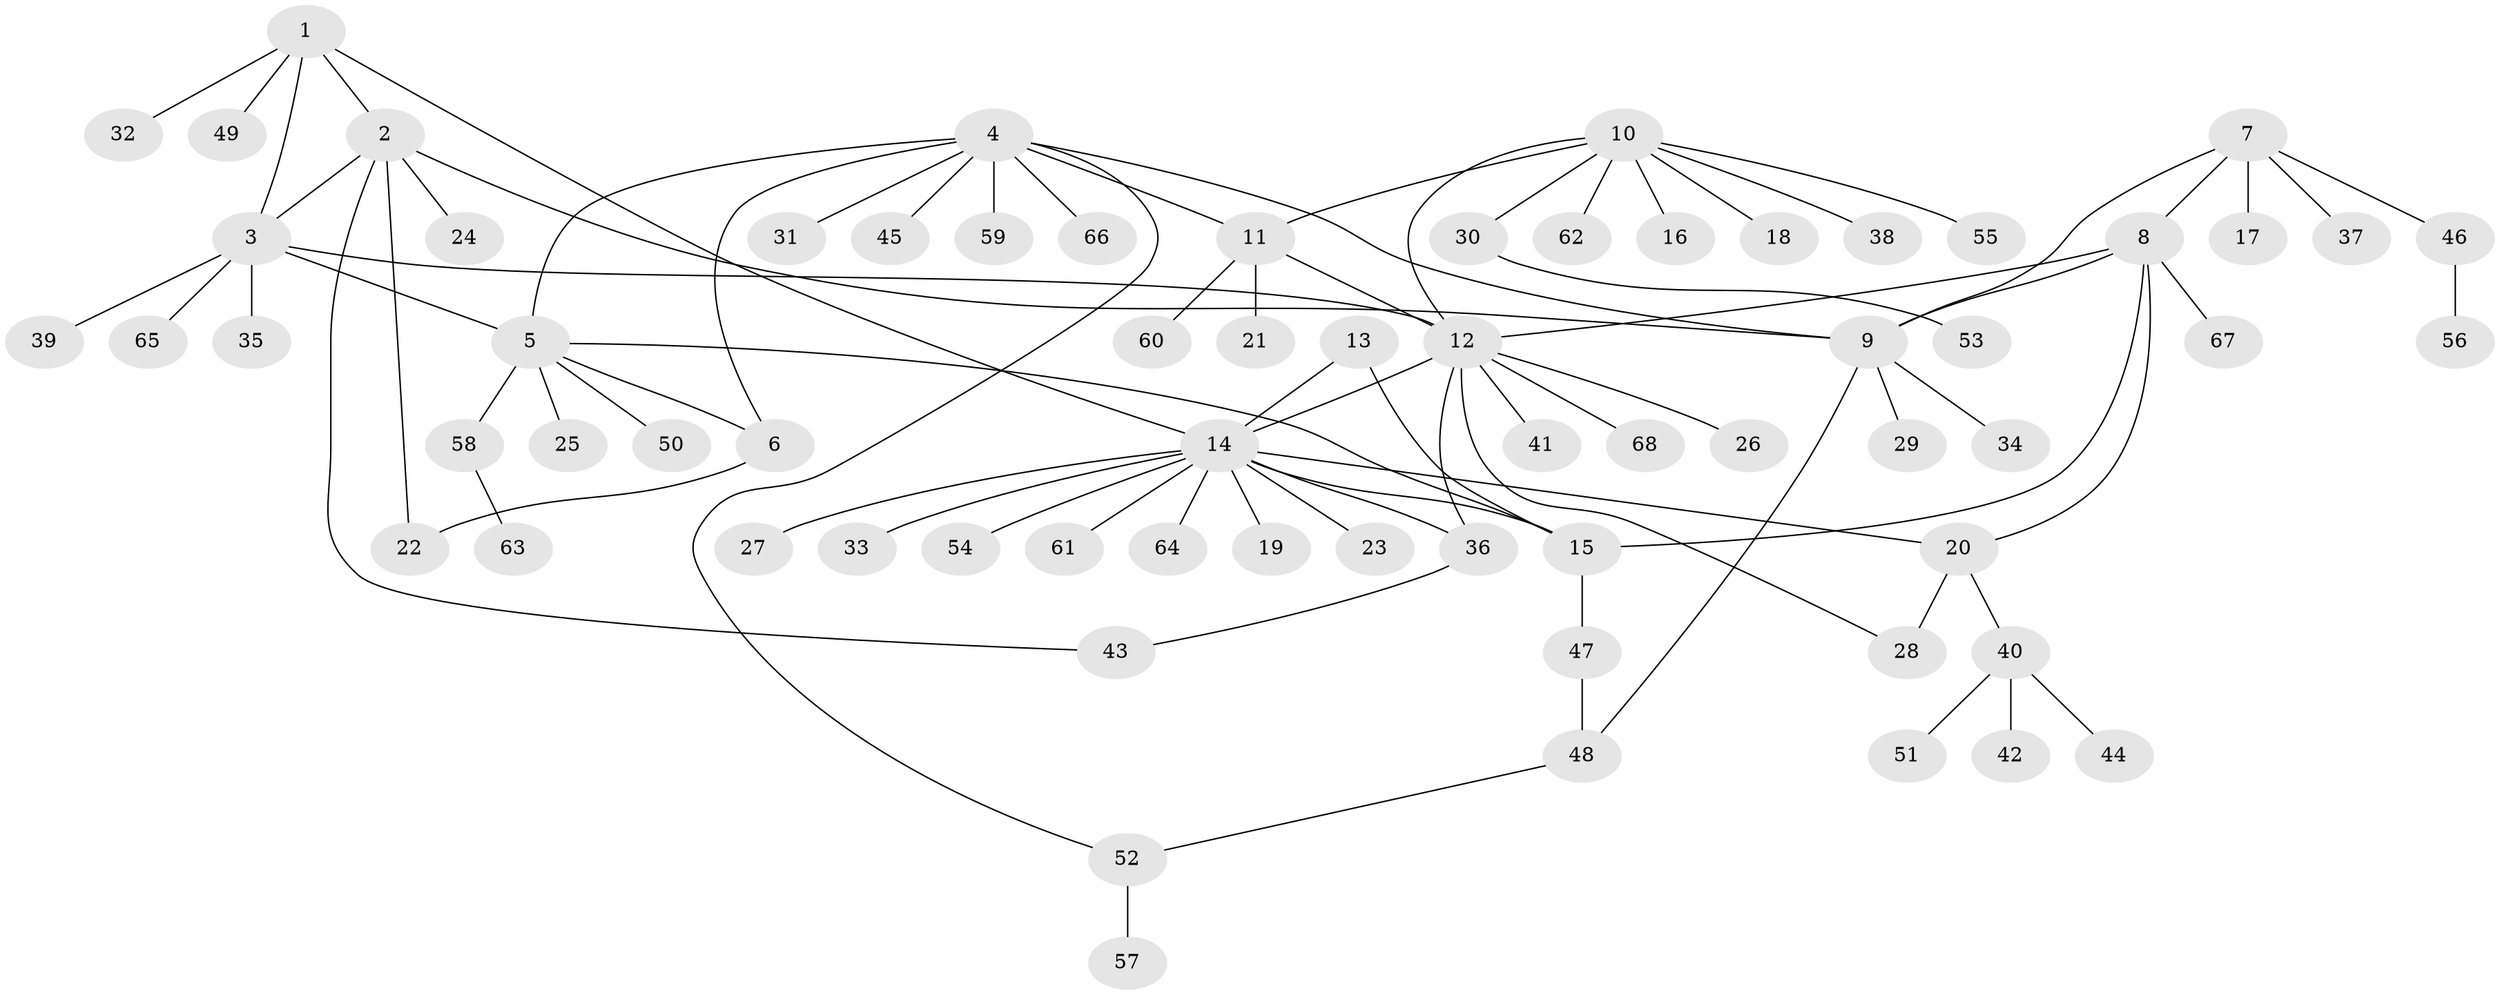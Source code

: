 // coarse degree distribution, {9: 0.019230769230769232, 4: 0.07692307692307693, 8: 0.038461538461538464, 7: 0.038461538461538464, 3: 0.038461538461538464, 6: 0.057692307692307696, 12: 0.019230769230769232, 1: 0.6346153846153846, 2: 0.07692307692307693}
// Generated by graph-tools (version 1.1) at 2025/52/02/27/25 19:52:15]
// undirected, 68 vertices, 85 edges
graph export_dot {
graph [start="1"]
  node [color=gray90,style=filled];
  1;
  2;
  3;
  4;
  5;
  6;
  7;
  8;
  9;
  10;
  11;
  12;
  13;
  14;
  15;
  16;
  17;
  18;
  19;
  20;
  21;
  22;
  23;
  24;
  25;
  26;
  27;
  28;
  29;
  30;
  31;
  32;
  33;
  34;
  35;
  36;
  37;
  38;
  39;
  40;
  41;
  42;
  43;
  44;
  45;
  46;
  47;
  48;
  49;
  50;
  51;
  52;
  53;
  54;
  55;
  56;
  57;
  58;
  59;
  60;
  61;
  62;
  63;
  64;
  65;
  66;
  67;
  68;
  1 -- 2;
  1 -- 3;
  1 -- 14;
  1 -- 32;
  1 -- 49;
  2 -- 3;
  2 -- 9;
  2 -- 22;
  2 -- 24;
  2 -- 43;
  3 -- 5;
  3 -- 12;
  3 -- 35;
  3 -- 39;
  3 -- 65;
  4 -- 5;
  4 -- 6;
  4 -- 9;
  4 -- 11;
  4 -- 31;
  4 -- 45;
  4 -- 52;
  4 -- 59;
  4 -- 66;
  5 -- 6;
  5 -- 15;
  5 -- 25;
  5 -- 50;
  5 -- 58;
  6 -- 22;
  7 -- 8;
  7 -- 9;
  7 -- 17;
  7 -- 37;
  7 -- 46;
  8 -- 9;
  8 -- 12;
  8 -- 15;
  8 -- 20;
  8 -- 67;
  9 -- 29;
  9 -- 34;
  9 -- 48;
  10 -- 11;
  10 -- 12;
  10 -- 16;
  10 -- 18;
  10 -- 30;
  10 -- 38;
  10 -- 55;
  10 -- 62;
  11 -- 12;
  11 -- 21;
  11 -- 60;
  12 -- 14;
  12 -- 26;
  12 -- 28;
  12 -- 36;
  12 -- 41;
  12 -- 68;
  13 -- 14;
  13 -- 15;
  14 -- 15;
  14 -- 19;
  14 -- 20;
  14 -- 23;
  14 -- 27;
  14 -- 33;
  14 -- 36;
  14 -- 54;
  14 -- 61;
  14 -- 64;
  15 -- 47;
  20 -- 28;
  20 -- 40;
  30 -- 53;
  36 -- 43;
  40 -- 42;
  40 -- 44;
  40 -- 51;
  46 -- 56;
  47 -- 48;
  48 -- 52;
  52 -- 57;
  58 -- 63;
}
